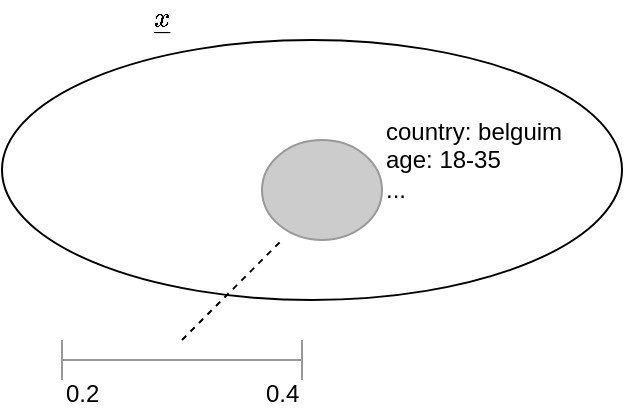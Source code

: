 <mxfile version="12.2.6" type="device" pages="1"><diagram id="UHl5MDZiG86jLebaF2RX" name="Page-1"><mxGraphModel dx="850" dy="520" grid="1" gridSize="10" guides="1" tooltips="1" connect="1" arrows="1" fold="1" page="1" pageScale="1" pageWidth="850" pageHeight="1100" math="1" shadow="0"><root><mxCell id="0"/><mxCell id="1" parent="0"/><mxCell id="xSi8kFRM5TySItnwmXr4-2" value="" style="ellipse;whiteSpace=wrap;html=1;fillColor=#CCCCCC;strokeColor=#999999;" parent="1" vertex="1"><mxGeometry x="260" y="500" width="60" height="50" as="geometry"/></mxCell><mxCell id="xSi8kFRM5TySItnwmXr4-3" value="$$\underline{x}$$" style="text;html=1;strokeColor=none;fillColor=none;align=center;verticalAlign=middle;whiteSpace=wrap;rounded=0;" parent="1" vertex="1"><mxGeometry x="190" y="430" width="40" height="20" as="geometry"/></mxCell><mxCell id="xSi8kFRM5TySItnwmXr4-6" value="" style="endArrow=none;dashed=1;html=1;" parent="1" edge="1"><mxGeometry width="50" height="50" relative="1" as="geometry"><mxPoint x="220" y="600" as="sourcePoint"/><mxPoint x="270" y="550" as="targetPoint"/></mxGeometry></mxCell><mxCell id="xSi8kFRM5TySItnwmXr4-7" value="" style="shape=crossbar;whiteSpace=wrap;html=1;rounded=1;strokeColor=#999999;fillColor=#CCCCCC;" parent="1" vertex="1"><mxGeometry x="160" y="600" width="120" height="20" as="geometry"/></mxCell><mxCell id="xSi8kFRM5TySItnwmXr4-8" value="0.2" style="text;html=1;resizable=0;points=[];autosize=1;align=left;verticalAlign=top;spacingTop=-4;" parent="1" vertex="1"><mxGeometry x="160" y="617" width="30" height="20" as="geometry"/></mxCell><mxCell id="xSi8kFRM5TySItnwmXr4-9" value="0.4" style="text;html=1;resizable=0;points=[];autosize=1;align=left;verticalAlign=top;spacingTop=-4;" parent="1" vertex="1"><mxGeometry x="260" y="617" width="30" height="20" as="geometry"/></mxCell><mxCell id="xSi8kFRM5TySItnwmXr4-10" value="" style="strokeWidth=1;html=1;shape=mxgraph.flowchart.start_1;whiteSpace=wrap;fillColor=none;strokeColor=#000000;" parent="1" vertex="1"><mxGeometry x="130" y="450" width="310" height="130" as="geometry"/></mxCell><mxCell id="Dyk6bAdnaqfDHQsz0K2g-1" value="country: belguim&lt;br&gt;age: 18-35&lt;br&gt;..." style="text;html=1;strokeColor=none;fillColor=none;align=left;verticalAlign=middle;whiteSpace=wrap;rounded=0;" vertex="1" parent="1"><mxGeometry x="320" y="480" width="120" height="60" as="geometry"/></mxCell></root></mxGraphModel></diagram></mxfile>